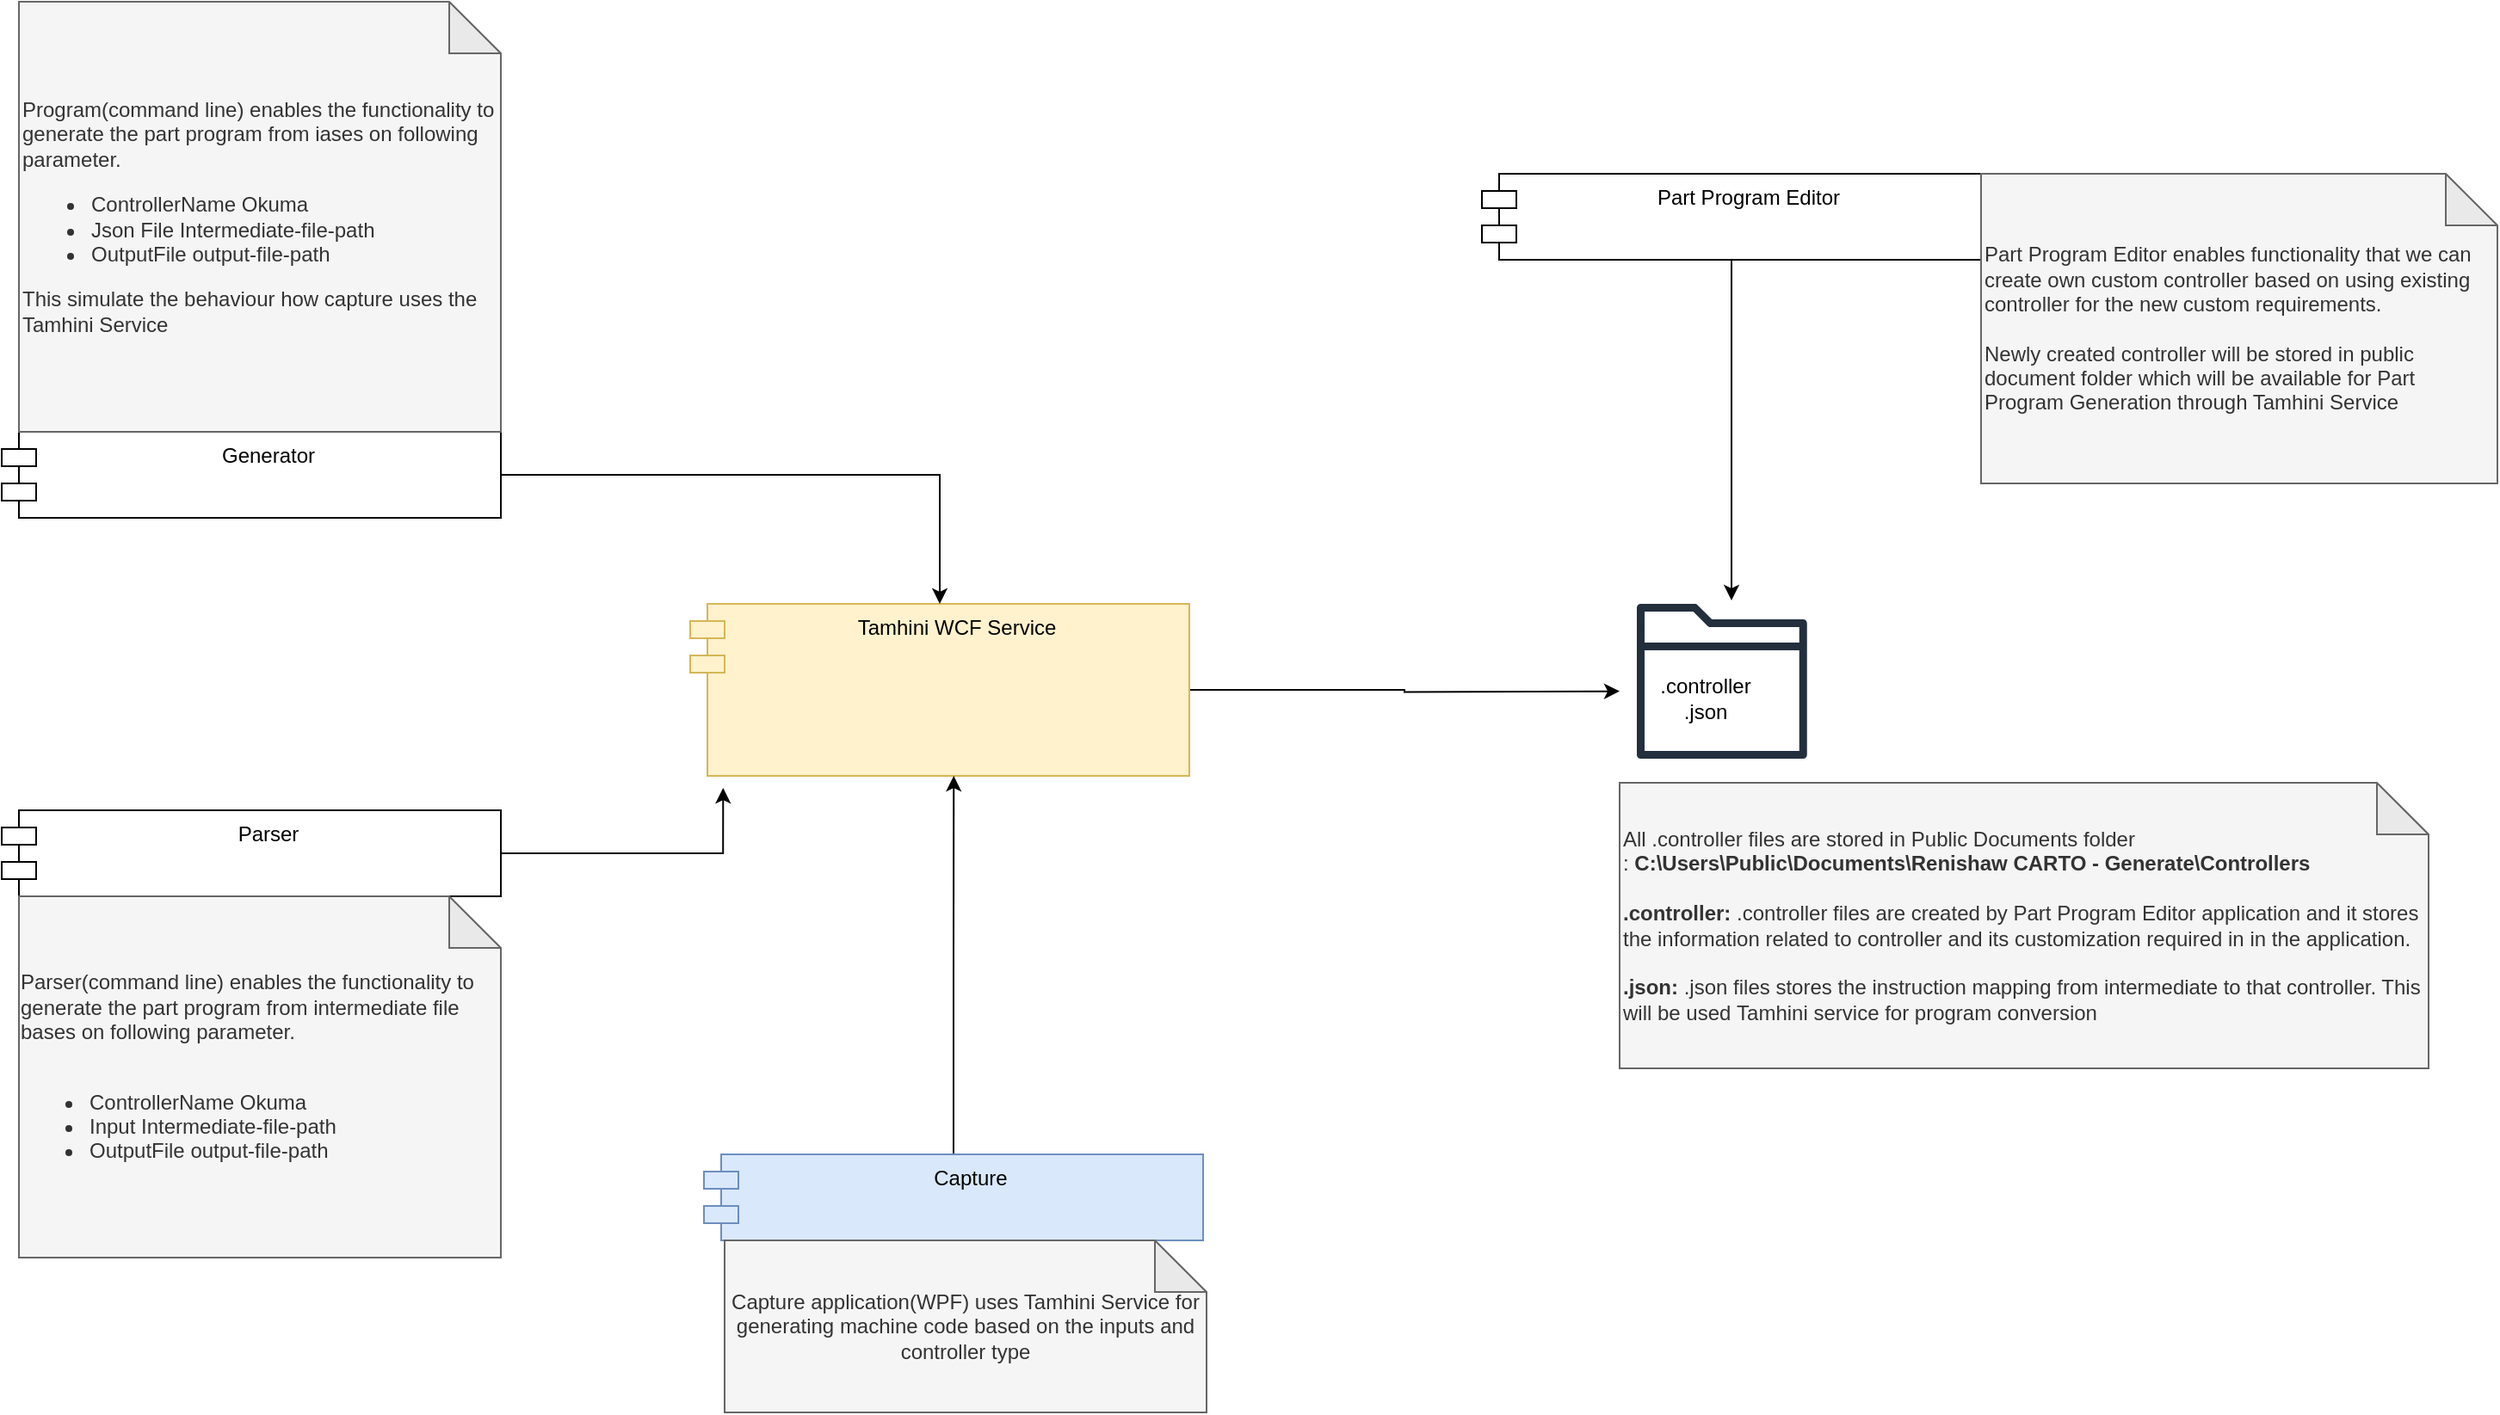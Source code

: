 <mxfile version="21.6.8" type="github">
  <diagram name="Page-1" id="3JGw6h-FGLD1LkS74OxS">
    <mxGraphModel dx="2261" dy="1933" grid="1" gridSize="10" guides="1" tooltips="1" connect="1" arrows="1" fold="1" page="1" pageScale="1" pageWidth="827" pageHeight="1169" math="0" shadow="0">
      <root>
        <mxCell id="0" />
        <mxCell id="1" parent="0" />
        <mxCell id="L4AEFNL89In-wAapZhFh-9" style="edgeStyle=orthogonalEdgeStyle;rounded=0;orthogonalLoop=1;jettySize=auto;html=1;" edge="1" parent="1" source="L4AEFNL89In-wAapZhFh-1">
          <mxGeometry relative="1" as="geometry">
            <mxPoint x="870" y="380.8" as="targetPoint" />
          </mxGeometry>
        </mxCell>
        <mxCell id="L4AEFNL89In-wAapZhFh-1" value="Tamhini WCF Service" style="shape=module;align=left;spacingLeft=20;align=center;verticalAlign=top;whiteSpace=wrap;html=1;fillColor=#fff2cc;strokeColor=#d6b656;" vertex="1" parent="1">
          <mxGeometry x="330" y="330" width="290" height="100" as="geometry" />
        </mxCell>
        <mxCell id="L4AEFNL89In-wAapZhFh-14" style="edgeStyle=orthogonalEdgeStyle;rounded=0;orthogonalLoop=1;jettySize=auto;html=1;entryX=0.066;entryY=1.07;entryDx=0;entryDy=0;entryPerimeter=0;" edge="1" parent="1" source="L4AEFNL89In-wAapZhFh-2" target="L4AEFNL89In-wAapZhFh-1">
          <mxGeometry relative="1" as="geometry" />
        </mxCell>
        <mxCell id="L4AEFNL89In-wAapZhFh-2" value="Parser" style="shape=module;align=left;spacingLeft=20;align=center;verticalAlign=top;whiteSpace=wrap;html=1;" vertex="1" parent="1">
          <mxGeometry x="-70" y="450" width="290" height="50" as="geometry" />
        </mxCell>
        <mxCell id="L4AEFNL89In-wAapZhFh-17" style="edgeStyle=orthogonalEdgeStyle;rounded=0;orthogonalLoop=1;jettySize=auto;html=1;" edge="1" parent="1" source="L4AEFNL89In-wAapZhFh-3" target="L4AEFNL89In-wAapZhFh-1">
          <mxGeometry relative="1" as="geometry" />
        </mxCell>
        <mxCell id="L4AEFNL89In-wAapZhFh-3" value="Generator" style="shape=module;align=left;spacingLeft=20;align=center;verticalAlign=top;whiteSpace=wrap;html=1;" vertex="1" parent="1">
          <mxGeometry x="-70" y="230" width="290" height="50" as="geometry" />
        </mxCell>
        <mxCell id="L4AEFNL89In-wAapZhFh-12" style="edgeStyle=orthogonalEdgeStyle;rounded=0;orthogonalLoop=1;jettySize=auto;html=1;entryX=0.528;entryY=1;entryDx=0;entryDy=0;entryPerimeter=0;" edge="1" parent="1" source="L4AEFNL89In-wAapZhFh-4" target="L4AEFNL89In-wAapZhFh-1">
          <mxGeometry relative="1" as="geometry" />
        </mxCell>
        <mxCell id="L4AEFNL89In-wAapZhFh-4" value="Capture" style="shape=module;align=left;spacingLeft=20;align=center;verticalAlign=top;whiteSpace=wrap;html=1;fillColor=#dae8fc;strokeColor=#6c8ebf;" vertex="1" parent="1">
          <mxGeometry x="338" y="650" width="290" height="50" as="geometry" />
        </mxCell>
        <mxCell id="L4AEFNL89In-wAapZhFh-11" style="edgeStyle=orthogonalEdgeStyle;rounded=0;orthogonalLoop=1;jettySize=auto;html=1;" edge="1" parent="1" source="L4AEFNL89In-wAapZhFh-5">
          <mxGeometry relative="1" as="geometry">
            <mxPoint x="935" y="328" as="targetPoint" />
          </mxGeometry>
        </mxCell>
        <mxCell id="L4AEFNL89In-wAapZhFh-5" value="Part Program Editor" style="shape=module;align=left;spacingLeft=20;align=center;verticalAlign=top;whiteSpace=wrap;html=1;" vertex="1" parent="1">
          <mxGeometry x="790" y="80" width="290" height="50" as="geometry" />
        </mxCell>
        <mxCell id="L4AEFNL89In-wAapZhFh-13" value="Capture application(WPF) uses Tamhini Service for generating machine code based on the inputs and controller type" style="shape=note;whiteSpace=wrap;html=1;backgroundOutline=1;darkOpacity=0.05;fillColor=#f5f5f5;strokeColor=#666666;fontColor=#333333;" vertex="1" parent="1">
          <mxGeometry x="350" y="700" width="280" height="100" as="geometry" />
        </mxCell>
        <mxCell id="L4AEFNL89In-wAapZhFh-15" value="&lt;div style=&quot;text-align: left;&quot;&gt;&lt;span style=&quot;background-color: initial;&quot;&gt;Parser(command line) enables the functionality to generate the part program from intermediate file bases on following parameter.&lt;br&gt;&lt;br&gt;&lt;ul&gt;&lt;li&gt;&lt;span style=&quot;background-color: initial;&quot;&gt;ControllerName Okuma&lt;/span&gt;&lt;/li&gt;&lt;li&gt;&lt;span style=&quot;background-color: initial;&quot;&gt;Input Intermediate-file-path&lt;/span&gt;&lt;/li&gt;&lt;li&gt;&lt;span style=&quot;background-color: initial;&quot;&gt;OutputFile output-file-path&lt;/span&gt;&lt;/li&gt;&lt;/ul&gt;&lt;/span&gt;&lt;/div&gt;" style="shape=note;whiteSpace=wrap;html=1;backgroundOutline=1;darkOpacity=0.05;fillColor=#f5f5f5;fontColor=#333333;strokeColor=#666666;" vertex="1" parent="1">
          <mxGeometry x="-60" y="500" width="280" height="210" as="geometry" />
        </mxCell>
        <mxCell id="L4AEFNL89In-wAapZhFh-16" value="&lt;div style=&quot;&quot;&gt;&lt;span style=&quot;background-color: initial;&quot;&gt;Program(command line) enables the functionality to generate the part program from iases on following parameter.&lt;br&gt;&lt;ul&gt;&lt;li&gt;&lt;span style=&quot;background-color: initial;&quot;&gt;ControllerName Okuma&lt;/span&gt;&lt;/li&gt;&lt;li&gt;&lt;span style=&quot;background-color: initial;&quot;&gt;Json File Intermediate-file-path&lt;/span&gt;&lt;/li&gt;&lt;li&gt;&lt;span style=&quot;background-color: initial;&quot;&gt;OutputFile output-file-path&lt;/span&gt;&lt;/li&gt;&lt;/ul&gt;&lt;div&gt;This simulate the behaviour how capture uses the Tamhini Service&lt;/div&gt;&lt;/span&gt;&lt;/div&gt;" style="shape=note;whiteSpace=wrap;html=1;backgroundOutline=1;darkOpacity=0.05;align=left;fillColor=#f5f5f5;fontColor=#333333;strokeColor=#666666;" vertex="1" parent="1">
          <mxGeometry x="-60" y="-20" width="280" height="250" as="geometry" />
        </mxCell>
        <mxCell id="L4AEFNL89In-wAapZhFh-18" value="All .controller files are stored in Public Documents folder :&amp;nbsp;&lt;b&gt;C:\Users\Public\Documents\Renishaw CARTO - Generate\Controllers&lt;br&gt;&lt;br&gt;.controller: &lt;/b&gt;.controller files are created by Part Program Editor application and it stores the information related to controller and its customization required in in the application.&lt;br&gt;&lt;br&gt;&lt;b&gt;.json: &lt;/b&gt;.json files stores the instruction mapping from intermediate to that controller. This will be used&lt;b&gt;&amp;nbsp;&lt;/b&gt;Tamhini service for program conversion" style="shape=note;whiteSpace=wrap;html=1;backgroundOutline=1;darkOpacity=0.05;align=left;fillColor=#f5f5f5;fontColor=#333333;strokeColor=#666666;" vertex="1" parent="1">
          <mxGeometry x="870" y="434" width="470" height="166" as="geometry" />
        </mxCell>
        <mxCell id="L4AEFNL89In-wAapZhFh-19" value="&lt;div style=&quot;&quot;&gt;Part Program Editor enables functionality that we can create own custom controller based on using existing controller for the new custom requirements.&lt;br&gt;&lt;/div&gt;&lt;div style=&quot;&quot;&gt;&lt;br&gt;&lt;/div&gt;&lt;div style=&quot;&quot;&gt;Newly created controller will be stored in public document folder which will be available for Part Program Generation through Tamhini Service&lt;/div&gt;" style="shape=note;whiteSpace=wrap;html=1;backgroundOutline=1;darkOpacity=0.05;align=left;fillColor=#f5f5f5;fontColor=#333333;strokeColor=#666666;" vertex="1" parent="1">
          <mxGeometry x="1080" y="80" width="300" height="180" as="geometry" />
        </mxCell>
        <mxCell id="L4AEFNL89In-wAapZhFh-21" value="" style="group" vertex="1" connectable="0" parent="1">
          <mxGeometry x="880" y="330" width="98.87" height="90" as="geometry" />
        </mxCell>
        <mxCell id="L4AEFNL89In-wAapZhFh-20" value="" style="sketch=0;outlineConnect=0;fontColor=#232F3E;gradientColor=none;fillColor=#232F3D;strokeColor=none;dashed=0;verticalLabelPosition=bottom;verticalAlign=top;align=center;html=1;fontSize=12;fontStyle=0;aspect=fixed;pointerEvents=1;shape=mxgraph.aws4.folder;" vertex="1" parent="L4AEFNL89In-wAapZhFh-21">
          <mxGeometry width="98.87" height="90" as="geometry" />
        </mxCell>
        <mxCell id="L4AEFNL89In-wAapZhFh-7" value=".controller&lt;br&gt;.json" style="text;html=1;strokeColor=none;fillColor=none;align=center;verticalAlign=middle;whiteSpace=wrap;rounded=0;" vertex="1" parent="L4AEFNL89In-wAapZhFh-21">
          <mxGeometry x="10" y="40" width="60" height="30" as="geometry" />
        </mxCell>
      </root>
    </mxGraphModel>
  </diagram>
</mxfile>
